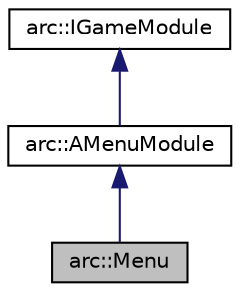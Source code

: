 digraph "arc::Menu"
{
 // LATEX_PDF_SIZE
  edge [fontname="Helvetica",fontsize="10",labelfontname="Helvetica",labelfontsize="10"];
  node [fontname="Helvetica",fontsize="10",shape=record];
  Node1 [label="arc::Menu",height=0.2,width=0.4,color="black", fillcolor="grey75", style="filled", fontcolor="black",tooltip=" "];
  Node2 -> Node1 [dir="back",color="midnightblue",fontsize="10",style="solid",fontname="Helvetica"];
  Node2 [label="arc::AMenuModule",height=0.2,width=0.4,color="black", fillcolor="white", style="filled",URL="$classarc_1_1AMenuModule.html",tooltip="Abstract base class for menu modules."];
  Node3 -> Node2 [dir="back",color="midnightblue",fontsize="10",style="solid",fontname="Helvetica"];
  Node3 [label="arc::IGameModule",height=0.2,width=0.4,color="black", fillcolor="white", style="filled",URL="$classarc_1_1IGameModule.html",tooltip="Interface for game modules."];
}
